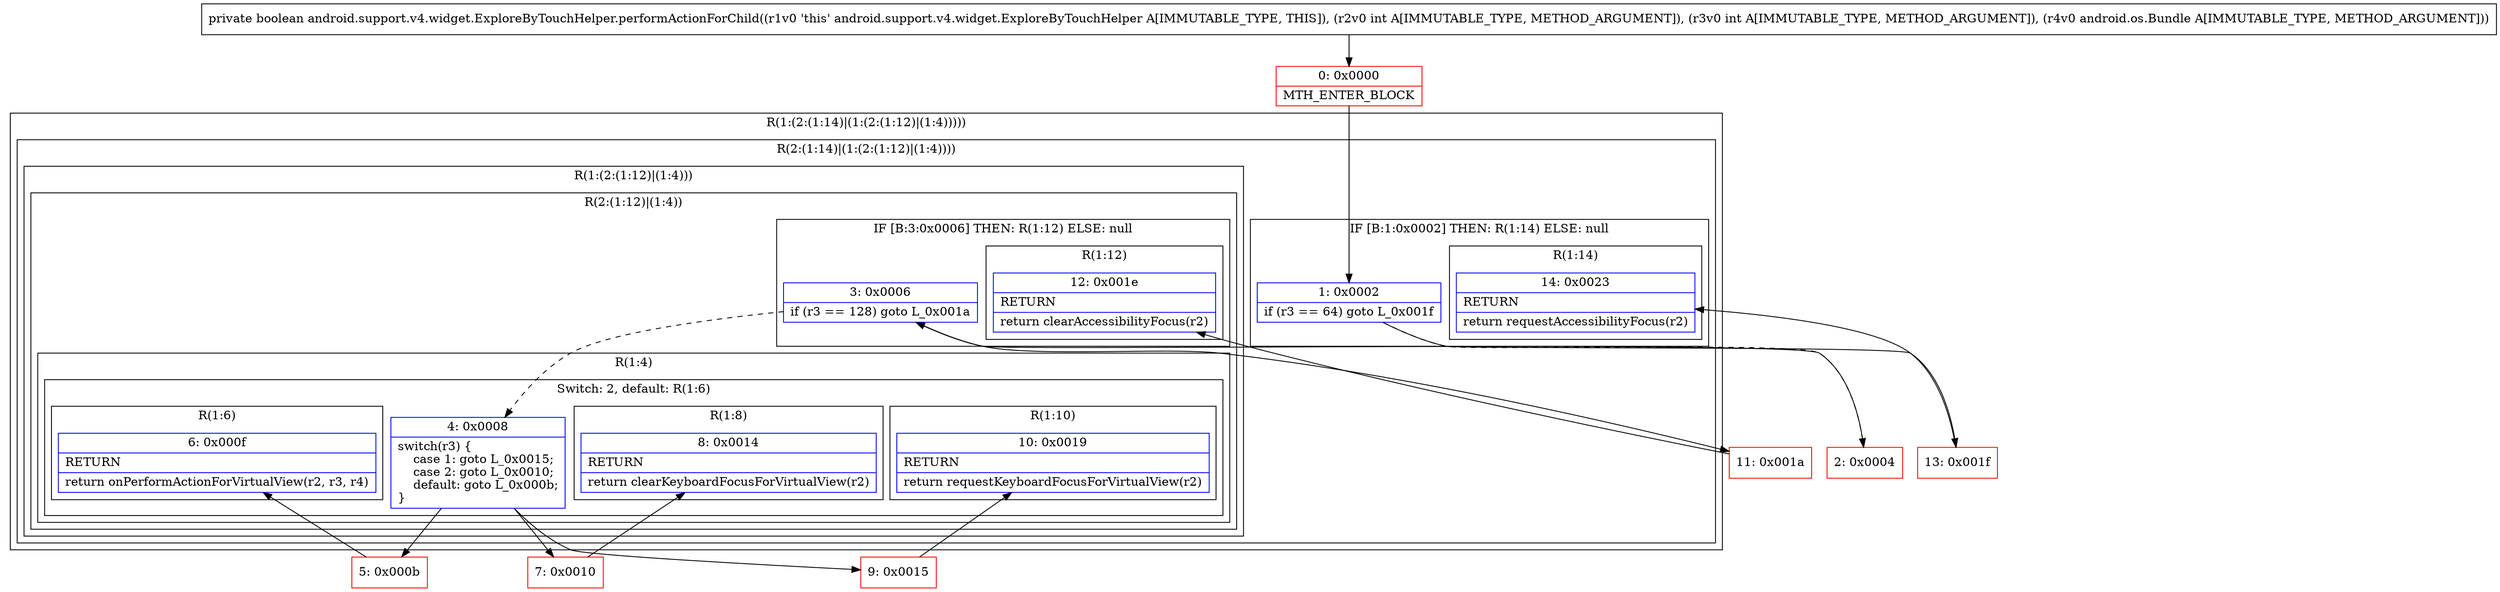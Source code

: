 digraph "CFG forandroid.support.v4.widget.ExploreByTouchHelper.performActionForChild(IILandroid\/os\/Bundle;)Z" {
subgraph cluster_Region_1333526834 {
label = "R(1:(2:(1:14)|(1:(2:(1:12)|(1:4)))))";
node [shape=record,color=blue];
subgraph cluster_Region_1605735155 {
label = "R(2:(1:14)|(1:(2:(1:12)|(1:4))))";
node [shape=record,color=blue];
subgraph cluster_IfRegion_683234979 {
label = "IF [B:1:0x0002] THEN: R(1:14) ELSE: null";
node [shape=record,color=blue];
Node_1 [shape=record,label="{1\:\ 0x0002|if (r3 == 64) goto L_0x001f\l}"];
subgraph cluster_Region_253168902 {
label = "R(1:14)";
node [shape=record,color=blue];
Node_14 [shape=record,label="{14\:\ 0x0023|RETURN\l|return requestAccessibilityFocus(r2)\l}"];
}
}
subgraph cluster_Region_541980743 {
label = "R(1:(2:(1:12)|(1:4)))";
node [shape=record,color=blue];
subgraph cluster_Region_1402782903 {
label = "R(2:(1:12)|(1:4))";
node [shape=record,color=blue];
subgraph cluster_IfRegion_829590569 {
label = "IF [B:3:0x0006] THEN: R(1:12) ELSE: null";
node [shape=record,color=blue];
Node_3 [shape=record,label="{3\:\ 0x0006|if (r3 == 128) goto L_0x001a\l}"];
subgraph cluster_Region_104519740 {
label = "R(1:12)";
node [shape=record,color=blue];
Node_12 [shape=record,label="{12\:\ 0x001e|RETURN\l|return clearAccessibilityFocus(r2)\l}"];
}
}
subgraph cluster_Region_1232766844 {
label = "R(1:4)";
node [shape=record,color=blue];
subgraph cluster_SwitchRegion_2088127384 {
label = "Switch: 2, default: R(1:6)";
node [shape=record,color=blue];
Node_4 [shape=record,label="{4\:\ 0x0008|switch(r3) \{\l    case 1: goto L_0x0015;\l    case 2: goto L_0x0010;\l    default: goto L_0x000b;\l\}\l}"];
subgraph cluster_Region_1497400315 {
label = "R(1:10)";
node [shape=record,color=blue];
Node_10 [shape=record,label="{10\:\ 0x0019|RETURN\l|return requestKeyboardFocusForVirtualView(r2)\l}"];
}
subgraph cluster_Region_166419415 {
label = "R(1:8)";
node [shape=record,color=blue];
Node_8 [shape=record,label="{8\:\ 0x0014|RETURN\l|return clearKeyboardFocusForVirtualView(r2)\l}"];
}
subgraph cluster_Region_339176689 {
label = "R(1:6)";
node [shape=record,color=blue];
Node_6 [shape=record,label="{6\:\ 0x000f|RETURN\l|return onPerformActionForVirtualView(r2, r3, r4)\l}"];
}
}
}
}
}
}
}
Node_0 [shape=record,color=red,label="{0\:\ 0x0000|MTH_ENTER_BLOCK\l}"];
Node_2 [shape=record,color=red,label="{2\:\ 0x0004}"];
Node_5 [shape=record,color=red,label="{5\:\ 0x000b}"];
Node_7 [shape=record,color=red,label="{7\:\ 0x0010}"];
Node_9 [shape=record,color=red,label="{9\:\ 0x0015}"];
Node_11 [shape=record,color=red,label="{11\:\ 0x001a}"];
Node_13 [shape=record,color=red,label="{13\:\ 0x001f}"];
MethodNode[shape=record,label="{private boolean android.support.v4.widget.ExploreByTouchHelper.performActionForChild((r1v0 'this' android.support.v4.widget.ExploreByTouchHelper A[IMMUTABLE_TYPE, THIS]), (r2v0 int A[IMMUTABLE_TYPE, METHOD_ARGUMENT]), (r3v0 int A[IMMUTABLE_TYPE, METHOD_ARGUMENT]), (r4v0 android.os.Bundle A[IMMUTABLE_TYPE, METHOD_ARGUMENT])) }"];
MethodNode -> Node_0;
Node_1 -> Node_2[style=dashed];
Node_1 -> Node_13;
Node_3 -> Node_4[style=dashed];
Node_3 -> Node_11;
Node_4 -> Node_5;
Node_4 -> Node_7;
Node_4 -> Node_9;
Node_0 -> Node_1;
Node_2 -> Node_3;
Node_5 -> Node_6;
Node_7 -> Node_8;
Node_9 -> Node_10;
Node_11 -> Node_12;
Node_13 -> Node_14;
}


